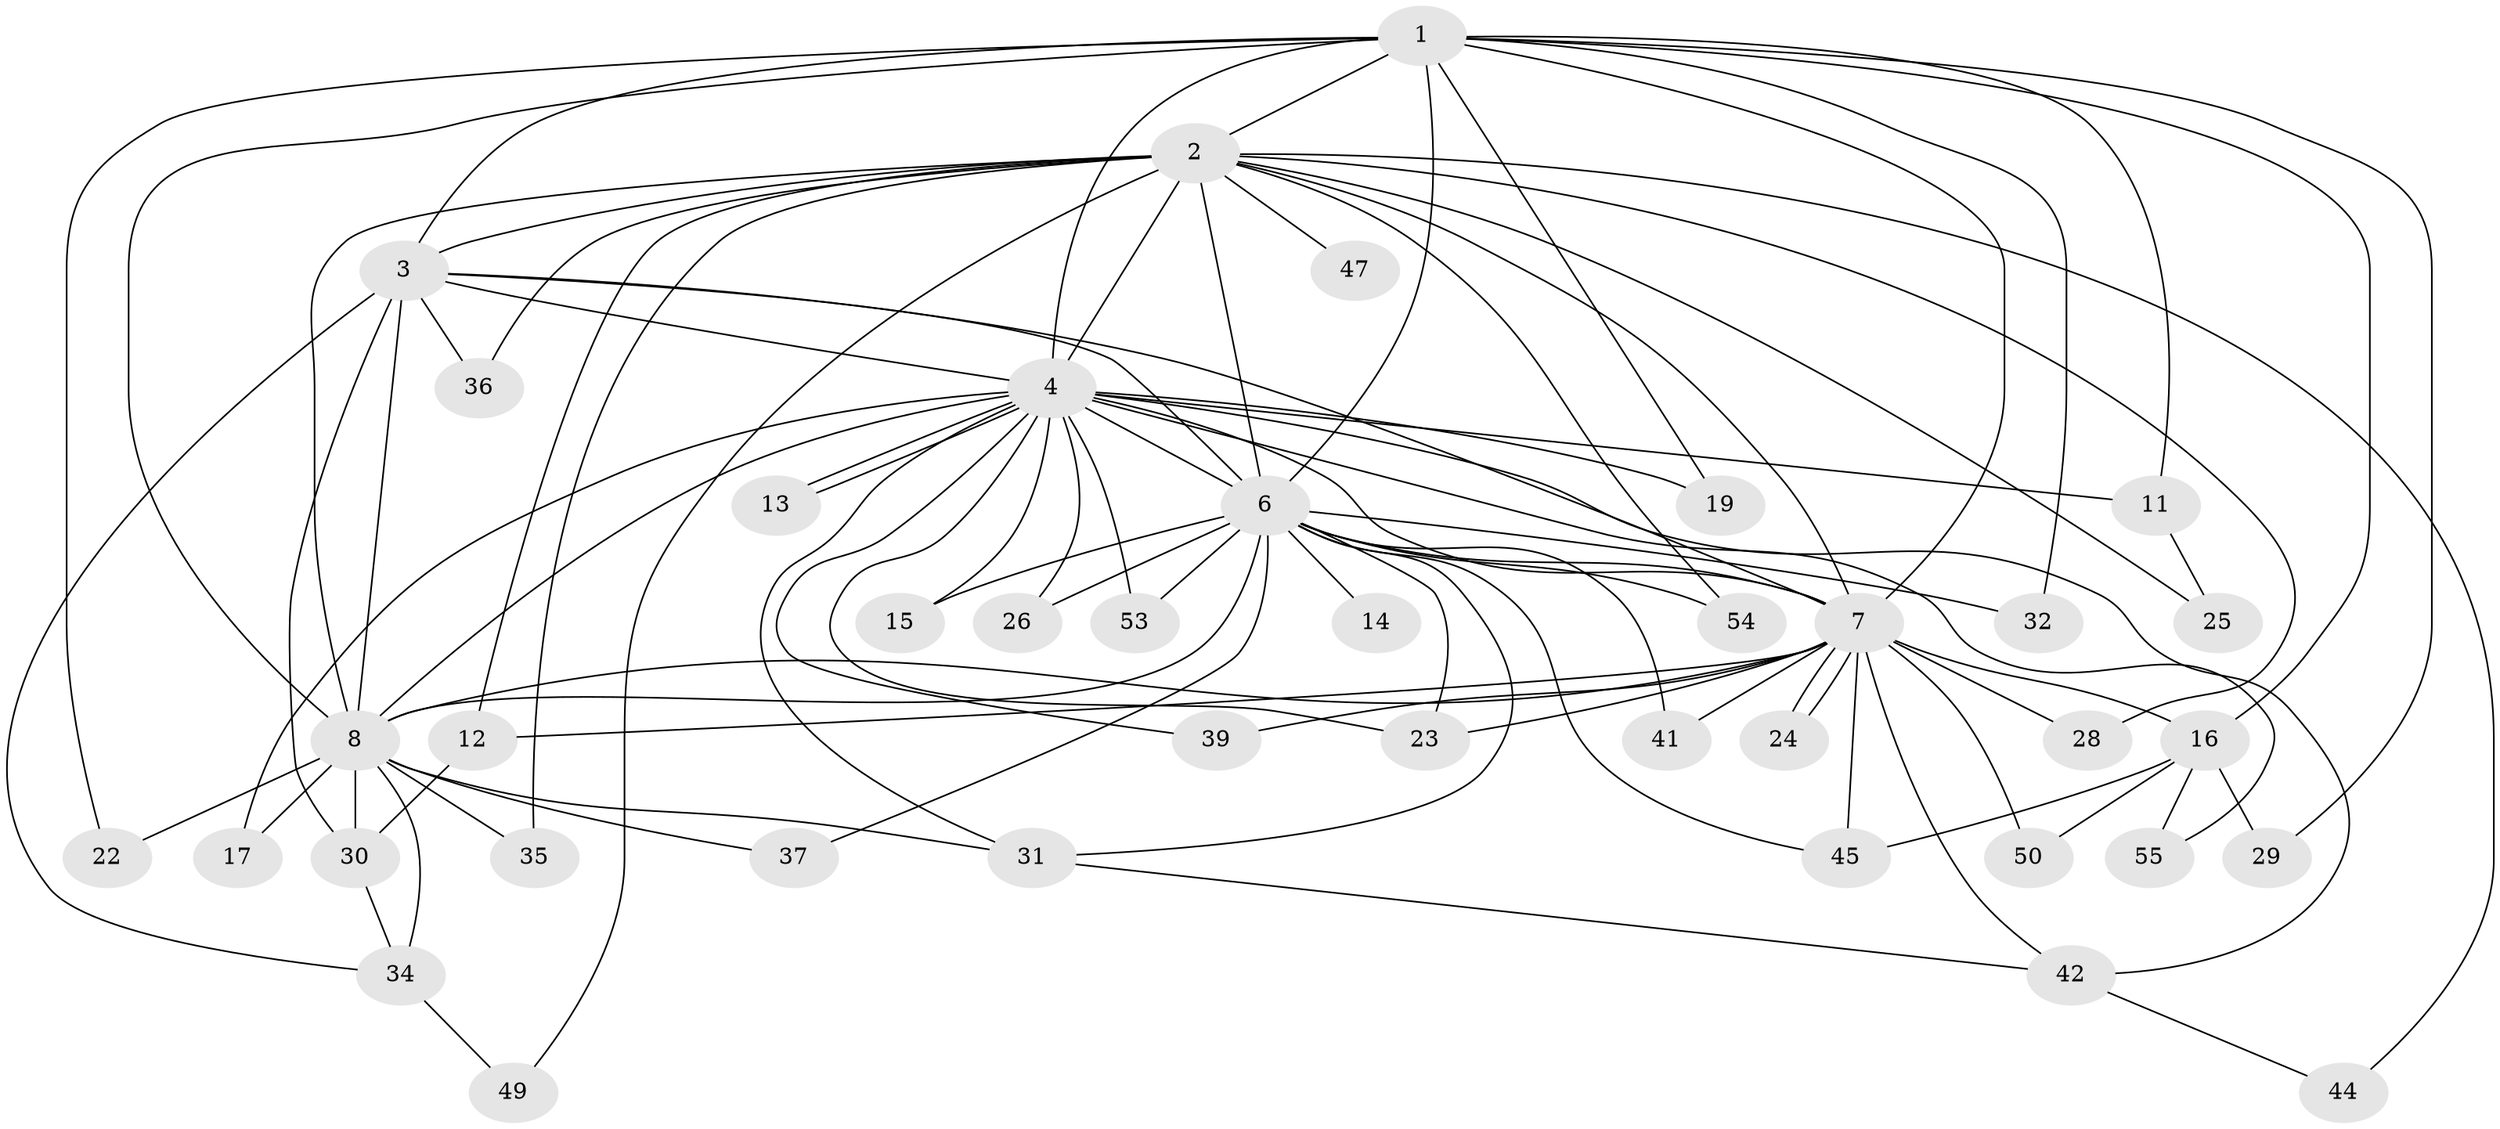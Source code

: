 // Generated by graph-tools (version 1.1) at 2025/51/02/27/25 19:51:47]
// undirected, 40 vertices, 91 edges
graph export_dot {
graph [start="1"]
  node [color=gray90,style=filled];
  1 [super="+51"];
  2 [super="+5"];
  3 [super="+33"];
  4 [super="+27"];
  6 [super="+9"];
  7 [super="+20"];
  8 [super="+10"];
  11 [super="+18"];
  12;
  13;
  14 [super="+21"];
  15;
  16 [super="+46"];
  17;
  19;
  22;
  23 [super="+40"];
  24;
  25;
  26;
  28;
  29;
  30 [super="+43"];
  31 [super="+52"];
  32;
  34 [super="+38"];
  35;
  36;
  37;
  39;
  41;
  42 [super="+48"];
  44;
  45;
  47;
  49;
  50;
  53;
  54;
  55;
  1 -- 2 [weight=2];
  1 -- 3;
  1 -- 4;
  1 -- 6 [weight=2];
  1 -- 7;
  1 -- 8 [weight=3];
  1 -- 11;
  1 -- 16;
  1 -- 19;
  1 -- 22;
  1 -- 29;
  1 -- 32;
  2 -- 3 [weight=2];
  2 -- 4 [weight=3];
  2 -- 6 [weight=4];
  2 -- 7 [weight=2];
  2 -- 8 [weight=4];
  2 -- 12;
  2 -- 25;
  2 -- 36;
  2 -- 44;
  2 -- 49;
  2 -- 35;
  2 -- 47;
  2 -- 54;
  2 -- 28;
  3 -- 4;
  3 -- 6 [weight=3];
  3 -- 7 [weight=2];
  3 -- 8 [weight=2];
  3 -- 34;
  3 -- 36;
  3 -- 30;
  4 -- 6 [weight=2];
  4 -- 7;
  4 -- 8 [weight=2];
  4 -- 11 [weight=2];
  4 -- 13;
  4 -- 13;
  4 -- 15;
  4 -- 17;
  4 -- 19;
  4 -- 23;
  4 -- 26;
  4 -- 31;
  4 -- 39;
  4 -- 53;
  4 -- 55;
  4 -- 42;
  6 -- 7 [weight=2];
  6 -- 8 [weight=4];
  6 -- 14 [weight=3];
  6 -- 15;
  6 -- 23;
  6 -- 32;
  6 -- 37;
  6 -- 41;
  6 -- 45;
  6 -- 53;
  6 -- 54;
  6 -- 26;
  6 -- 31;
  7 -- 8 [weight=2];
  7 -- 12;
  7 -- 16;
  7 -- 24;
  7 -- 24;
  7 -- 39;
  7 -- 45;
  7 -- 50;
  7 -- 41;
  7 -- 42;
  7 -- 28;
  7 -- 23;
  8 -- 17;
  8 -- 22;
  8 -- 31;
  8 -- 35;
  8 -- 34;
  8 -- 37;
  8 -- 30;
  11 -- 25;
  12 -- 30;
  16 -- 29;
  16 -- 50;
  16 -- 55;
  16 -- 45;
  30 -- 34;
  31 -- 42;
  34 -- 49;
  42 -- 44;
}
